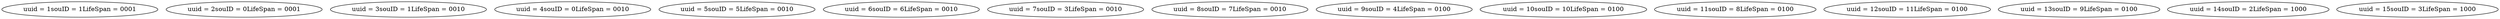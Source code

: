 // IindexGraph
digraph {
	1 [label="uuid = 1souID = 1LifeSpan = 0001"]
	2 [label="uuid = 2souID = 0LifeSpan = 0001"]
	3 [label="uuid = 3souID = 1LifeSpan = 0010"]
	4 [label="uuid = 4souID = 0LifeSpan = 0010"]
	5 [label="uuid = 5souID = 5LifeSpan = 0010"]
	6 [label="uuid = 6souID = 6LifeSpan = 0010"]
	7 [label="uuid = 7souID = 3LifeSpan = 0010"]
	8 [label="uuid = 8souID = 7LifeSpan = 0010"]
	9 [label="uuid = 9souID = 4LifeSpan = 0100"]
	10 [label="uuid = 10souID = 10LifeSpan = 0100"]
	11 [label="uuid = 11souID = 8LifeSpan = 0100"]
	12 [label="uuid = 12souID = 11LifeSpan = 0100"]
	13 [label="uuid = 13souID = 9LifeSpan = 0100"]
	14 [label="uuid = 14souID = 2LifeSpan = 1000"]
	15 [label="uuid = 15souID = 3LifeSpan = 1000"]
}

